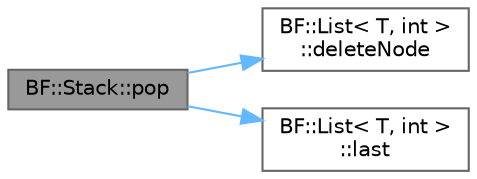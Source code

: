 digraph "BF::Stack::pop"
{
 // LATEX_PDF_SIZE
  bgcolor="transparent";
  edge [fontname=Helvetica,fontsize=10,labelfontname=Helvetica,labelfontsize=10];
  node [fontname=Helvetica,fontsize=10,shape=box,height=0.2,width=0.4];
  rankdir="LR";
  Node1 [id="Node000001",label="BF::Stack::pop",height=0.2,width=0.4,color="gray40", fillcolor="grey60", style="filled", fontcolor="black",tooltip=" "];
  Node1 -> Node2 [id="edge1_Node000001_Node000002",color="steelblue1",style="solid",tooltip=" "];
  Node2 [id="Node000002",label="BF::List\< T, int \>\l::deleteNode",height=0.2,width=0.4,color="grey40", fillcolor="white", style="filled",URL="$d1/de0/classBF_1_1List.html#ae9f7804ed371ef3f13b43c759860c034",tooltip=" "];
  Node1 -> Node3 [id="edge2_Node000001_Node000003",color="steelblue1",style="solid",tooltip=" "];
  Node3 [id="Node000003",label="BF::List\< T, int \>\l::last",height=0.2,width=0.4,color="grey40", fillcolor="white", style="filled",URL="$d1/de0/classBF_1_1List.html#a76ceeeb26d328461106549503babccd9",tooltip=" "];
}
